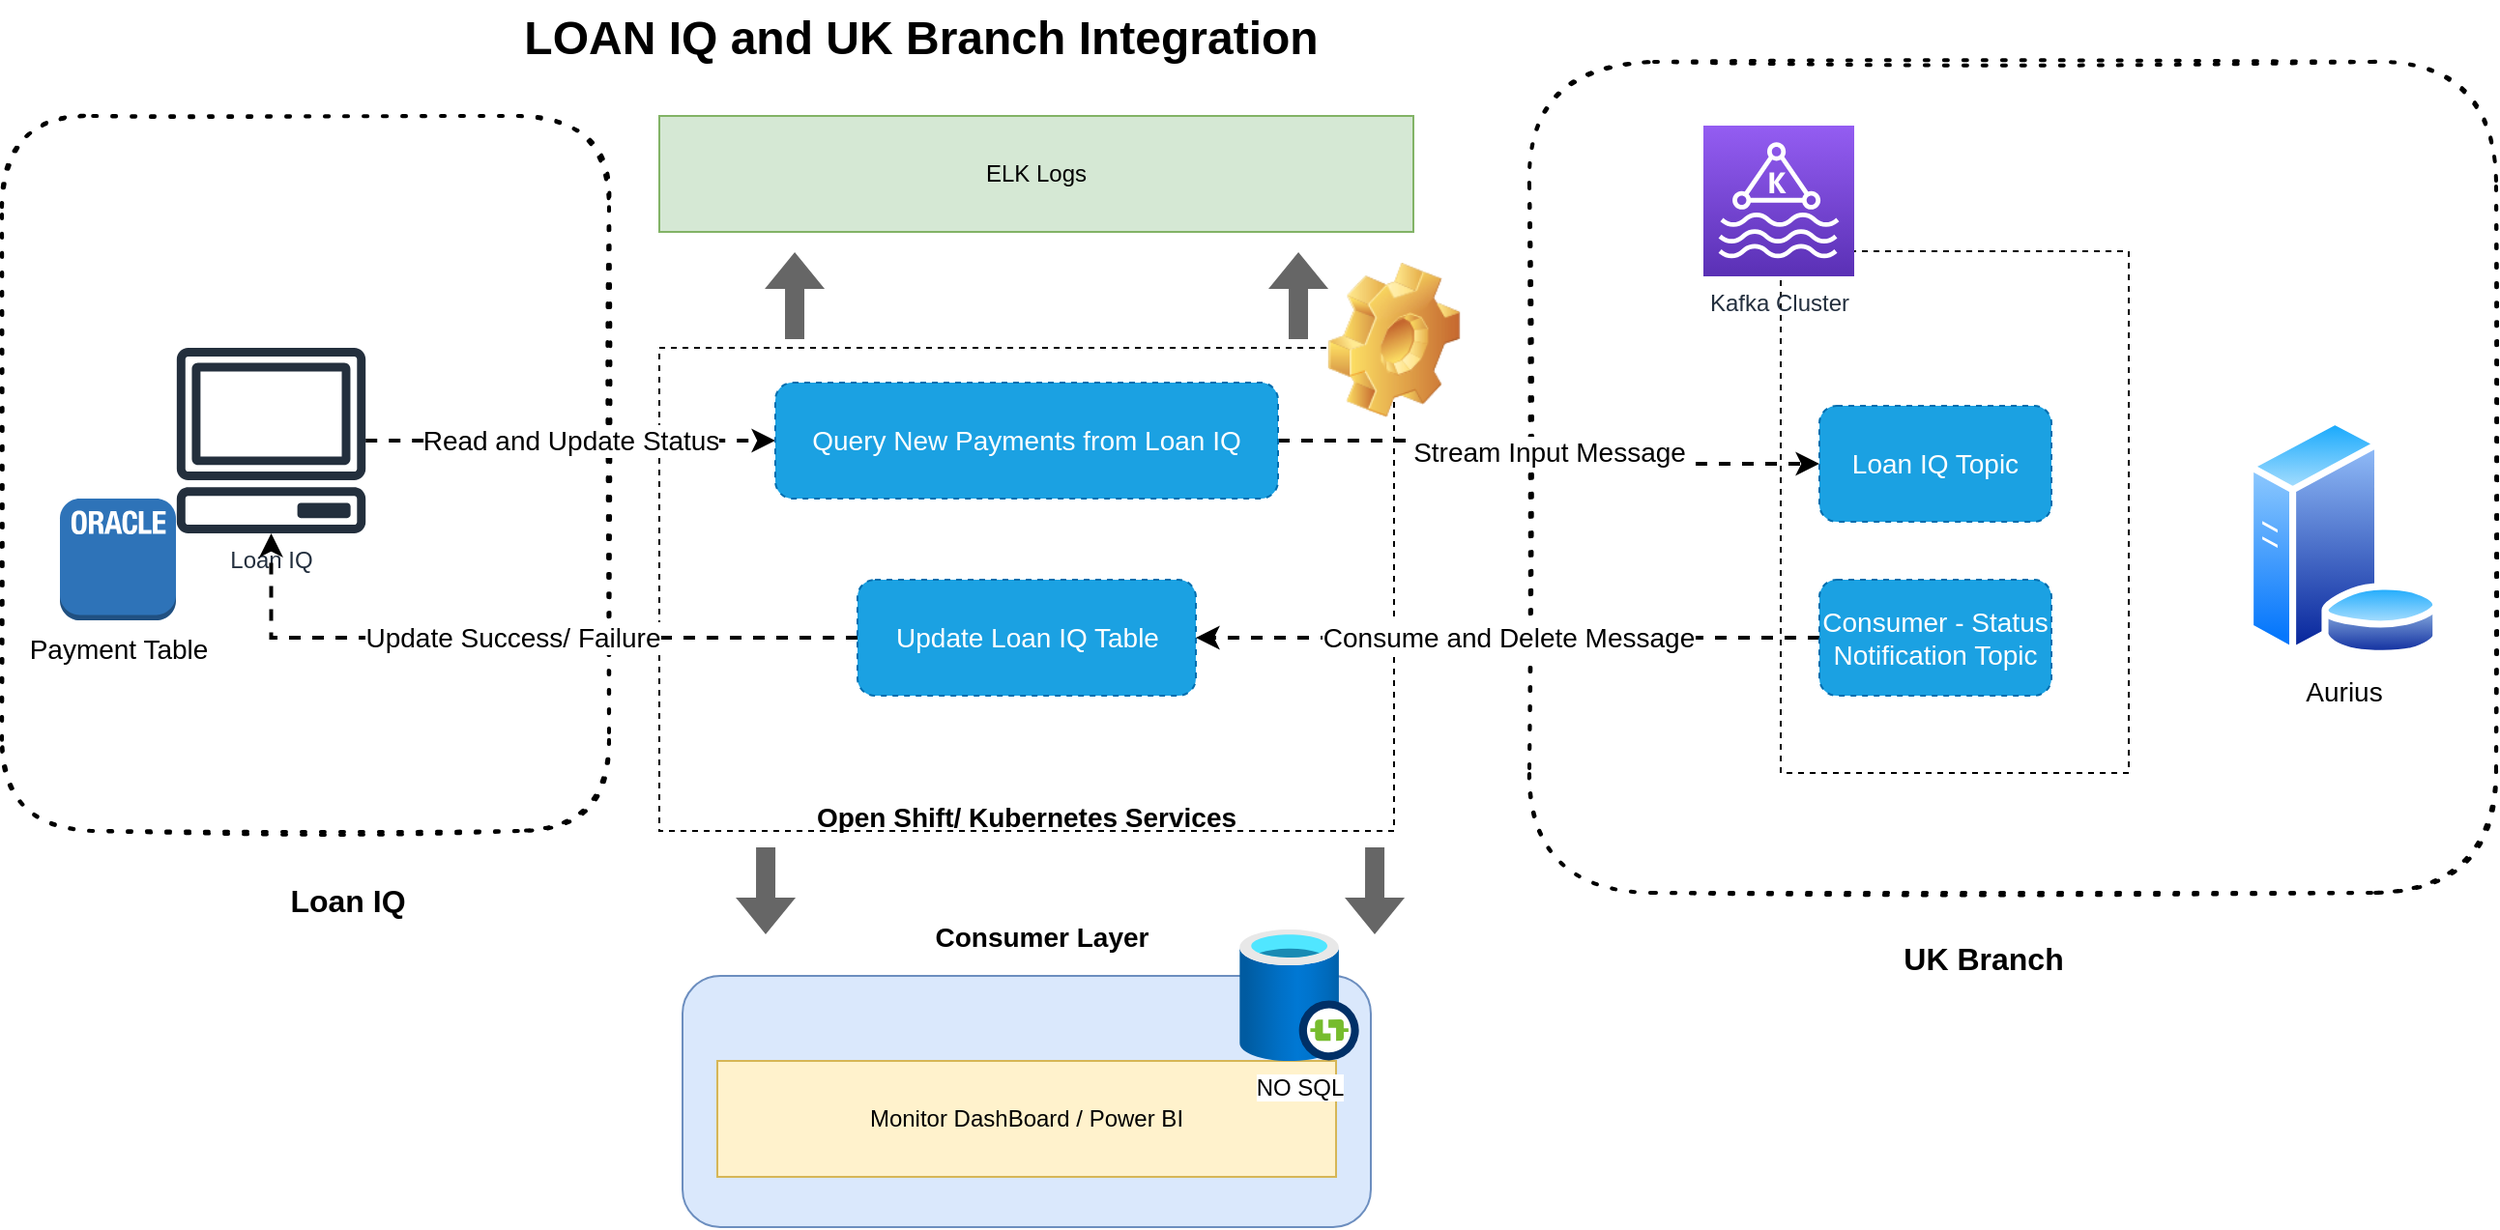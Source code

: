 <mxfile version="16.6.3" type="github">
  <diagram id="DG-5NgrOxhHIrOLOemOQ" name="Page-1">
    <mxGraphModel dx="1374" dy="762" grid="1" gridSize="10" guides="1" tooltips="1" connect="1" arrows="1" fold="1" page="1" pageScale="1" pageWidth="1400" pageHeight="850" math="0" shadow="0">
      <root>
        <mxCell id="0" />
        <mxCell id="1" parent="0" />
        <mxCell id="VCOzQ0IDnKiIIhDv4Ydc-34" value="" style="rounded=1;whiteSpace=wrap;html=1;dashed=1;fontSize=14;fontColor=#000000;strokeColor=#000000;fillColor=none;dashPattern=1 4;glass=1;sketch=1;perimeterSpacing=1;strokeWidth=2;" parent="1" vertex="1">
          <mxGeometry x="80" y="70" width="314" height="370" as="geometry" />
        </mxCell>
        <mxCell id="VCOzQ0IDnKiIIhDv4Ydc-44" value="" style="rounded=1;whiteSpace=wrap;html=1;dashed=1;fontSize=14;fontColor=#000000;strokeColor=#000000;fillColor=none;dashPattern=1 4;glass=1;sketch=1;perimeterSpacing=1;strokeWidth=2;" parent="1" vertex="1">
          <mxGeometry x="870" y="42" width="500" height="430" as="geometry" />
        </mxCell>
        <mxCell id="VCOzQ0IDnKiIIhDv4Ydc-28" value="" style="rounded=0;whiteSpace=wrap;html=1;fontSize=14;dashed=1;strokeColor=#000000;fillColor=none;" parent="1" vertex="1">
          <mxGeometry x="1000" y="140" width="180" height="270" as="geometry" />
        </mxCell>
        <mxCell id="VCOzQ0IDnKiIIhDv4Ydc-12" value="Payment Table" style="outlineConnect=0;dashed=0;verticalLabelPosition=bottom;verticalAlign=top;align=center;html=1;shape=mxgraph.aws3.oracle_db_instance_2;fillColor=#2E73B8;gradientColor=none;fontSize=14;" parent="1" vertex="1">
          <mxGeometry x="110" y="268" width="60" height="63" as="geometry" />
        </mxCell>
        <mxCell id="VCOzQ0IDnKiIIhDv4Ydc-13" value="" style="rounded=0;whiteSpace=wrap;html=1;fontSize=14;dashed=1;strokeColor=#000000;fillColor=none;" parent="1" vertex="1">
          <mxGeometry x="420" y="190" width="380" height="250" as="geometry" />
        </mxCell>
        <mxCell id="VCOzQ0IDnKiIIhDv4Ydc-4" value="" style="rounded=1;whiteSpace=wrap;html=1;fillColor=#dae8fc;strokeColor=#6c8ebf;" parent="1" vertex="1">
          <mxGeometry x="432" y="515" width="356" height="130" as="geometry" />
        </mxCell>
        <mxCell id="VCOzQ0IDnKiIIhDv4Ydc-1" value="Monitor DashBoard / Power BI" style="rounded=0;whiteSpace=wrap;html=1;fillColor=#fff2cc;strokeColor=#d6b656;" parent="1" vertex="1">
          <mxGeometry x="450" y="559" width="320" height="60" as="geometry" />
        </mxCell>
        <mxCell id="VCOzQ0IDnKiIIhDv4Ydc-2" value="ELK Logs" style="rounded=0;whiteSpace=wrap;html=1;fillColor=#d5e8d4;strokeColor=#82b366;" parent="1" vertex="1">
          <mxGeometry x="420" y="70" width="390" height="60" as="geometry" />
        </mxCell>
        <mxCell id="VCOzQ0IDnKiIIhDv4Ydc-5" value="&lt;b&gt;&lt;font style=&quot;font-size: 14px&quot;&gt;Consumer Layer&lt;/font&gt;&lt;/b&gt;" style="text;html=1;strokeColor=none;fillColor=none;align=center;verticalAlign=middle;whiteSpace=wrap;rounded=0;" parent="1" vertex="1">
          <mxGeometry x="537.5" y="475" width="160" height="40" as="geometry" />
        </mxCell>
        <mxCell id="VCOzQ0IDnKiIIhDv4Ydc-8" value="" style="image;html=1;image=img/lib/clip_art/general/Gear_128x128.png;fontSize=14;" parent="1" vertex="1">
          <mxGeometry x="760" y="146" width="80" height="80" as="geometry" />
        </mxCell>
        <mxCell id="TA7VxwOoy1QnsjrmRIHR-1" value="Read and Update Status" style="edgeStyle=orthogonalEdgeStyle;rounded=0;orthogonalLoop=1;jettySize=auto;html=1;dashed=1;fontSize=14;fontColor=#000000;strokeWidth=2;fillColor=#666666;" edge="1" parent="1" source="VCOzQ0IDnKiIIhDv4Ydc-11" target="VCOzQ0IDnKiIIhDv4Ydc-26">
          <mxGeometry relative="1" as="geometry" />
        </mxCell>
        <mxCell id="VCOzQ0IDnKiIIhDv4Ydc-11" value="Loan IQ" style="sketch=0;outlineConnect=0;fontColor=#232F3E;gradientColor=none;fillColor=#232F3D;strokeColor=none;dashed=0;verticalLabelPosition=bottom;verticalAlign=top;align=center;html=1;fontSize=12;fontStyle=0;aspect=fixed;pointerEvents=1;shape=mxgraph.aws4.client;" parent="1" vertex="1">
          <mxGeometry x="170" y="190" width="98.53" height="96" as="geometry" />
        </mxCell>
        <mxCell id="VCOzQ0IDnKiIIhDv4Ydc-14" style="edgeStyle=orthogonalEdgeStyle;rounded=0;orthogonalLoop=1;jettySize=auto;html=1;exitX=0.5;exitY=1;exitDx=0;exitDy=0;fontSize=14;" parent="1" source="VCOzQ0IDnKiIIhDv4Ydc-13" target="VCOzQ0IDnKiIIhDv4Ydc-13" edge="1">
          <mxGeometry relative="1" as="geometry" />
        </mxCell>
        <mxCell id="VCOzQ0IDnKiIIhDv4Ydc-21" value="&lt;b&gt;&lt;font&gt;Open Shift/ Kubernetes Services&lt;/font&gt;&lt;/b&gt;" style="text;html=1;strokeColor=none;fillColor=none;align=center;verticalAlign=middle;whiteSpace=wrap;rounded=0;dashed=1;fontSize=14;fontColor=#000000;" parent="1" vertex="1">
          <mxGeometry x="480" y="418" width="260" height="30" as="geometry" />
        </mxCell>
        <mxCell id="VCOzQ0IDnKiIIhDv4Ydc-24" value="Kafka Cluster" style="sketch=0;points=[[0,0,0],[0.25,0,0],[0.5,0,0],[0.75,0,0],[1,0,0],[0,1,0],[0.25,1,0],[0.5,1,0],[0.75,1,0],[1,1,0],[0,0.25,0],[0,0.5,0],[0,0.75,0],[1,0.25,0],[1,0.5,0],[1,0.75,0]];outlineConnect=0;fontColor=#232F3E;gradientColor=#945DF2;gradientDirection=north;fillColor=#5A30B5;strokeColor=#ffffff;dashed=0;verticalLabelPosition=bottom;verticalAlign=top;align=center;html=1;fontSize=12;fontStyle=0;aspect=fixed;shape=mxgraph.aws4.resourceIcon;resIcon=mxgraph.aws4.managed_streaming_for_kafka;" parent="1" vertex="1">
          <mxGeometry x="960" y="75" width="78" height="78" as="geometry" />
        </mxCell>
        <mxCell id="VCOzQ0IDnKiIIhDv4Ydc-43" value="Stream Input Message" style="edgeStyle=orthogonalEdgeStyle;rounded=0;orthogonalLoop=1;jettySize=auto;html=1;dashed=1;fontSize=14;fontColor=#000000;strokeWidth=2;fillColor=#666666;" parent="1" source="VCOzQ0IDnKiIIhDv4Ydc-26" target="VCOzQ0IDnKiIIhDv4Ydc-29" edge="1">
          <mxGeometry relative="1" as="geometry" />
        </mxCell>
        <mxCell id="VCOzQ0IDnKiIIhDv4Ydc-26" value="Query New Payments from Loan IQ" style="rounded=1;whiteSpace=wrap;html=1;dashed=1;fontSize=14;fontColor=#ffffff;strokeColor=#006EAF;fillColor=#1ba1e2;" parent="1" vertex="1">
          <mxGeometry x="480" y="208" width="260" height="60" as="geometry" />
        </mxCell>
        <mxCell id="TA7VxwOoy1QnsjrmRIHR-2" value="Update Success/ Failure" style="edgeStyle=orthogonalEdgeStyle;rounded=0;orthogonalLoop=1;jettySize=auto;html=1;dashed=1;fontSize=14;fontColor=#000000;strokeWidth=2;fillColor=#666666;" edge="1" parent="1" source="VCOzQ0IDnKiIIhDv4Ydc-27" target="VCOzQ0IDnKiIIhDv4Ydc-11">
          <mxGeometry relative="1" as="geometry" />
        </mxCell>
        <mxCell id="VCOzQ0IDnKiIIhDv4Ydc-27" value="Update Loan IQ Table" style="rounded=1;whiteSpace=wrap;html=1;dashed=1;fontSize=14;fontColor=#ffffff;strokeColor=#006EAF;fillColor=#1ba1e2;" parent="1" vertex="1">
          <mxGeometry x="522.5" y="310" width="175" height="60" as="geometry" />
        </mxCell>
        <mxCell id="VCOzQ0IDnKiIIhDv4Ydc-29" value="Loan IQ Topic" style="rounded=1;whiteSpace=wrap;html=1;dashed=1;fontSize=14;fontColor=#ffffff;strokeColor=#006EAF;fillColor=#1ba1e2;" parent="1" vertex="1">
          <mxGeometry x="1020" y="220" width="120" height="60" as="geometry" />
        </mxCell>
        <mxCell id="VCOzQ0IDnKiIIhDv4Ydc-42" value="Consume and Delete Message" style="edgeStyle=orthogonalEdgeStyle;rounded=0;orthogonalLoop=1;jettySize=auto;html=1;dashed=1;fontSize=14;fontColor=#000000;strokeWidth=2;fillColor=#666666;" parent="1" source="VCOzQ0IDnKiIIhDv4Ydc-30" target="VCOzQ0IDnKiIIhDv4Ydc-27" edge="1">
          <mxGeometry relative="1" as="geometry" />
        </mxCell>
        <mxCell id="VCOzQ0IDnKiIIhDv4Ydc-30" value="Consumer - Status Notification Topic" style="rounded=1;whiteSpace=wrap;html=1;dashed=1;fontSize=14;fontColor=#ffffff;strokeColor=#006EAF;fillColor=#1ba1e2;" parent="1" vertex="1">
          <mxGeometry x="1020" y="310" width="120" height="60" as="geometry" />
        </mxCell>
        <mxCell id="VCOzQ0IDnKiIIhDv4Ydc-32" value="Aurius" style="aspect=fixed;perimeter=ellipsePerimeter;html=1;align=center;shadow=0;dashed=0;spacingTop=3;image;image=img/lib/active_directory/database_server.svg;fontSize=14;fontColor=#000000;strokeColor=#000000;fillColor=none;" parent="1" vertex="1">
          <mxGeometry x="1240" y="226" width="101.68" height="124" as="geometry" />
        </mxCell>
        <mxCell id="VCOzQ0IDnKiIIhDv4Ydc-37" value="NO SQL" style="aspect=fixed;html=1;points=[];align=center;image;fontSize=12;image=img/lib/azure2/databases/SSIS_Lift_And_Shift_IR.svg;rounded=1;glass=1;dashed=1;dashPattern=1 4;sketch=1;fontColor=#000000;strokeColor=#000000;strokeWidth=2;fillColor=none;" parent="1" vertex="1">
          <mxGeometry x="720" y="491" width="62" height="68" as="geometry" />
        </mxCell>
        <mxCell id="VCOzQ0IDnKiIIhDv4Ydc-40" value="" style="endArrow=classic;html=1;rounded=0;fontSize=14;strokeColor=none;shape=flexArrow;fillColor=#666666;entryX=0.156;entryY=-0.067;entryDx=0;entryDy=0;entryPerimeter=0;" parent="1" edge="1">
          <mxGeometry width="50" height="50" relative="1" as="geometry">
            <mxPoint x="790.04" y="448" as="sourcePoint" />
            <mxPoint x="790" y="493.98" as="targetPoint" />
          </mxGeometry>
        </mxCell>
        <mxCell id="VCOzQ0IDnKiIIhDv4Ydc-41" value="" style="endArrow=classic;html=1;rounded=0;fontSize=14;strokeColor=none;shape=flexArrow;fillColor=#666666;entryX=0.156;entryY=-0.067;entryDx=0;entryDy=0;entryPerimeter=0;" parent="1" edge="1">
          <mxGeometry width="50" height="50" relative="1" as="geometry">
            <mxPoint x="475.04" y="448" as="sourcePoint" />
            <mxPoint x="475" y="493.98" as="targetPoint" />
          </mxGeometry>
        </mxCell>
        <mxCell id="VCOzQ0IDnKiIIhDv4Ydc-45" value="UK Branch" style="text;html=1;strokeColor=none;fillColor=none;align=center;verticalAlign=middle;whiteSpace=wrap;rounded=0;glass=1;dashed=1;dashPattern=1 4;sketch=1;fontSize=16;fontColor=#000000;fontStyle=1" parent="1" vertex="1">
          <mxGeometry x="1050" y="491" width="110" height="30" as="geometry" />
        </mxCell>
        <mxCell id="VCOzQ0IDnKiIIhDv4Ydc-47" value="Loan IQ" style="text;html=1;strokeColor=none;fillColor=none;align=center;verticalAlign=middle;whiteSpace=wrap;rounded=0;glass=1;dashed=1;dashPattern=1 4;sketch=1;fontSize=16;fontColor=#000000;fontStyle=1" parent="1" vertex="1">
          <mxGeometry x="204" y="461" width="110" height="30" as="geometry" />
        </mxCell>
        <mxCell id="y_HDMWCJWSB0qehqekKJ-5" value="LOAN IQ and UK Branch Integration" style="text;strokeColor=none;fillColor=none;html=1;fontSize=24;fontStyle=1;verticalAlign=middle;align=center;" parent="1" vertex="1">
          <mxGeometry x="290" y="10" width="530" height="40" as="geometry" />
        </mxCell>
        <mxCell id="TA7VxwOoy1QnsjrmRIHR-3" value="" style="endArrow=classic;html=1;rounded=0;fontSize=14;strokeColor=none;shape=flexArrow;fillColor=#666666;entryX=0.156;entryY=-0.067;entryDx=0;entryDy=0;entryPerimeter=0;" edge="1" parent="1">
          <mxGeometry width="50" height="50" relative="1" as="geometry">
            <mxPoint x="490" y="185.98" as="sourcePoint" />
            <mxPoint x="490.04" y="140.0" as="targetPoint" />
          </mxGeometry>
        </mxCell>
        <mxCell id="TA7VxwOoy1QnsjrmRIHR-4" value="" style="endArrow=classic;html=1;rounded=0;fontSize=14;strokeColor=none;shape=flexArrow;fillColor=#666666;entryX=0.156;entryY=-0.067;entryDx=0;entryDy=0;entryPerimeter=0;" edge="1" parent="1">
          <mxGeometry width="50" height="50" relative="1" as="geometry">
            <mxPoint x="750.5" y="185.98" as="sourcePoint" />
            <mxPoint x="750.54" y="140" as="targetPoint" />
          </mxGeometry>
        </mxCell>
      </root>
    </mxGraphModel>
  </diagram>
</mxfile>
